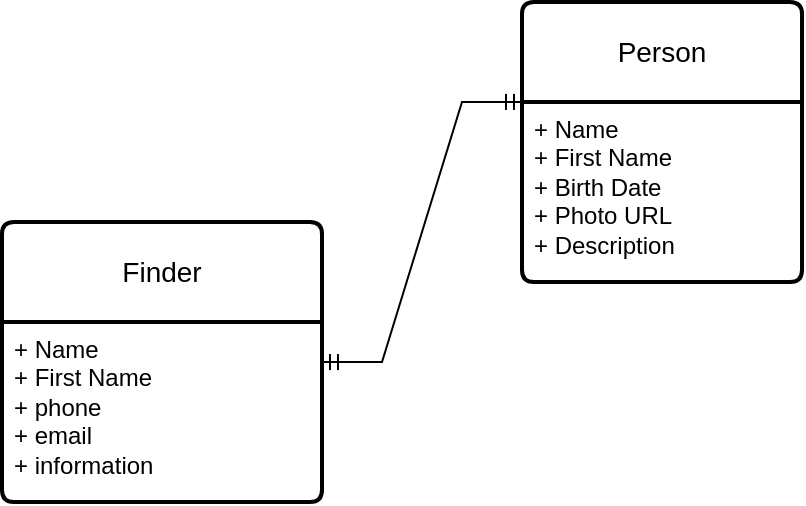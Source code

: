 <mxfile version="21.0.6" type="github">
  <diagram id="R2lEEEUBdFMjLlhIrx00" name="Page-1">
    <mxGraphModel dx="1362" dy="775" grid="1" gridSize="10" guides="1" tooltips="1" connect="1" arrows="1" fold="1" page="1" pageScale="1" pageWidth="850" pageHeight="1100" math="0" shadow="0" extFonts="Permanent Marker^https://fonts.googleapis.com/css?family=Permanent+Marker">
      <root>
        <mxCell id="0" />
        <mxCell id="1" parent="0" />
        <mxCell id="9TzLENcXXa62B2hy-4op-23" value="Person" style="swimlane;childLayout=stackLayout;horizontal=1;startSize=50;horizontalStack=0;rounded=1;fontSize=14;fontStyle=0;strokeWidth=2;resizeParent=0;resizeLast=1;shadow=0;dashed=0;align=center;arcSize=4;whiteSpace=wrap;html=1;" vertex="1" parent="1">
          <mxGeometry x="310" y="150" width="140" height="140" as="geometry" />
        </mxCell>
        <mxCell id="9TzLENcXXa62B2hy-4op-24" value="+ Name&lt;br&gt;+ First Name&lt;br&gt;+ Birth Date&lt;br&gt;+ Photo URL&lt;br&gt;+ Description" style="align=left;strokeColor=none;fillColor=none;spacingLeft=4;fontSize=12;verticalAlign=top;resizable=0;rotatable=0;part=1;html=1;" vertex="1" parent="9TzLENcXXa62B2hy-4op-23">
          <mxGeometry y="50" width="140" height="90" as="geometry" />
        </mxCell>
        <mxCell id="9TzLENcXXa62B2hy-4op-28" value="Finder" style="swimlane;childLayout=stackLayout;horizontal=1;startSize=50;horizontalStack=0;rounded=1;fontSize=14;fontStyle=0;strokeWidth=2;resizeParent=0;resizeLast=1;shadow=0;dashed=0;align=center;arcSize=4;whiteSpace=wrap;html=1;" vertex="1" parent="1">
          <mxGeometry x="50" y="260" width="160" height="140" as="geometry" />
        </mxCell>
        <mxCell id="9TzLENcXXa62B2hy-4op-29" value="+ Name&lt;br&gt;+ First Name&lt;br&gt;+ phone&lt;br&gt;+ email&lt;br&gt;+ information" style="align=left;strokeColor=none;fillColor=none;spacingLeft=4;fontSize=12;verticalAlign=top;resizable=0;rotatable=0;part=1;html=1;" vertex="1" parent="9TzLENcXXa62B2hy-4op-28">
          <mxGeometry y="50" width="160" height="90" as="geometry" />
        </mxCell>
        <mxCell id="9TzLENcXXa62B2hy-4op-34" value="" style="edgeStyle=entityRelationEdgeStyle;fontSize=12;html=1;endArrow=ERmandOne;startArrow=ERmandOne;rounded=0;entryX=0;entryY=0;entryDx=0;entryDy=0;" edge="1" parent="1" target="9TzLENcXXa62B2hy-4op-24">
          <mxGeometry width="100" height="100" relative="1" as="geometry">
            <mxPoint x="210" y="330" as="sourcePoint" />
            <mxPoint x="310" y="230" as="targetPoint" />
          </mxGeometry>
        </mxCell>
      </root>
    </mxGraphModel>
  </diagram>
</mxfile>
